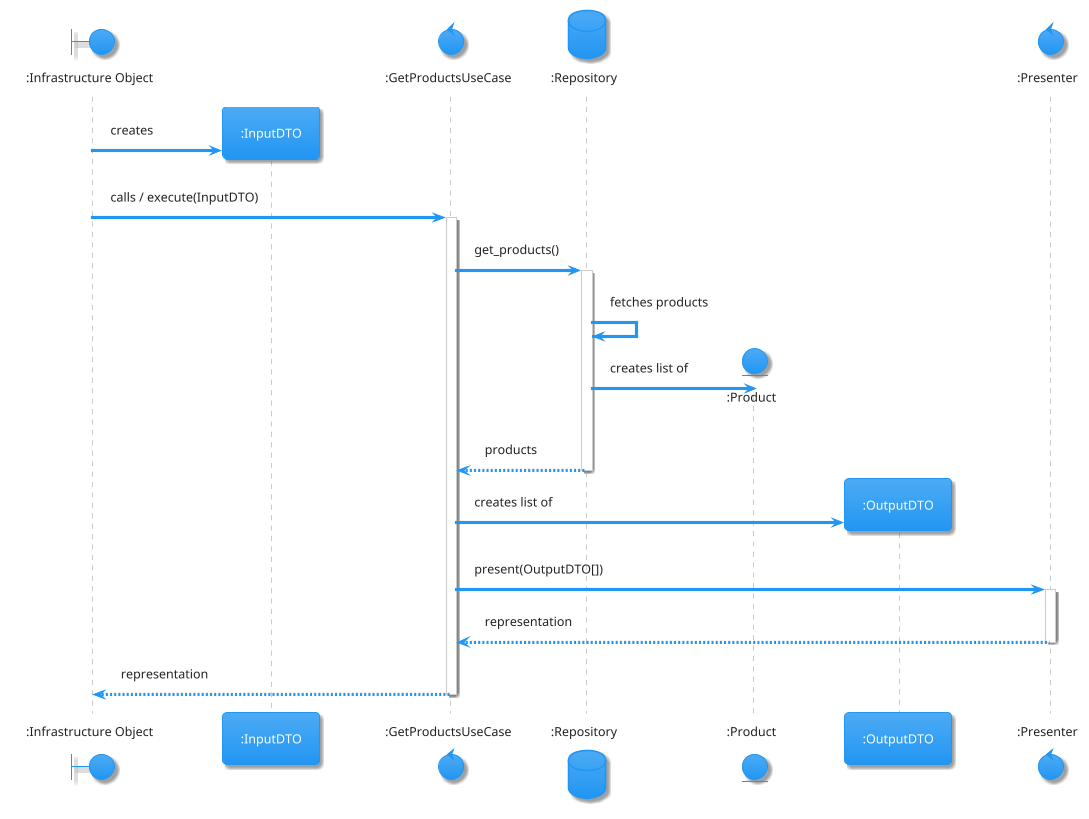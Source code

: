 @startuml "Get Products Use Case Sequence Diagram"
!theme materia

boundary ":Infrastructure Object" as infra
participant ":InputDTO" as input_dto
control ":GetProductsUseCase" as use_case
database ":Repository" as repo
entity ":Product" as product
participant ":OutputDTO" as output_dto
control ":Presenter" as presenter


infra -> input_dto **: creates
infra -> use_case ++: calls / execute(InputDTO)
use_case -> repo ++: get_products()
repo -> repo: fetches products
repo -> product **: creates list of
return products
use_case -> output_dto **: creates list of
use_case -> presenter ++: present(OutputDTO[])
return representation
return representation

@enduml